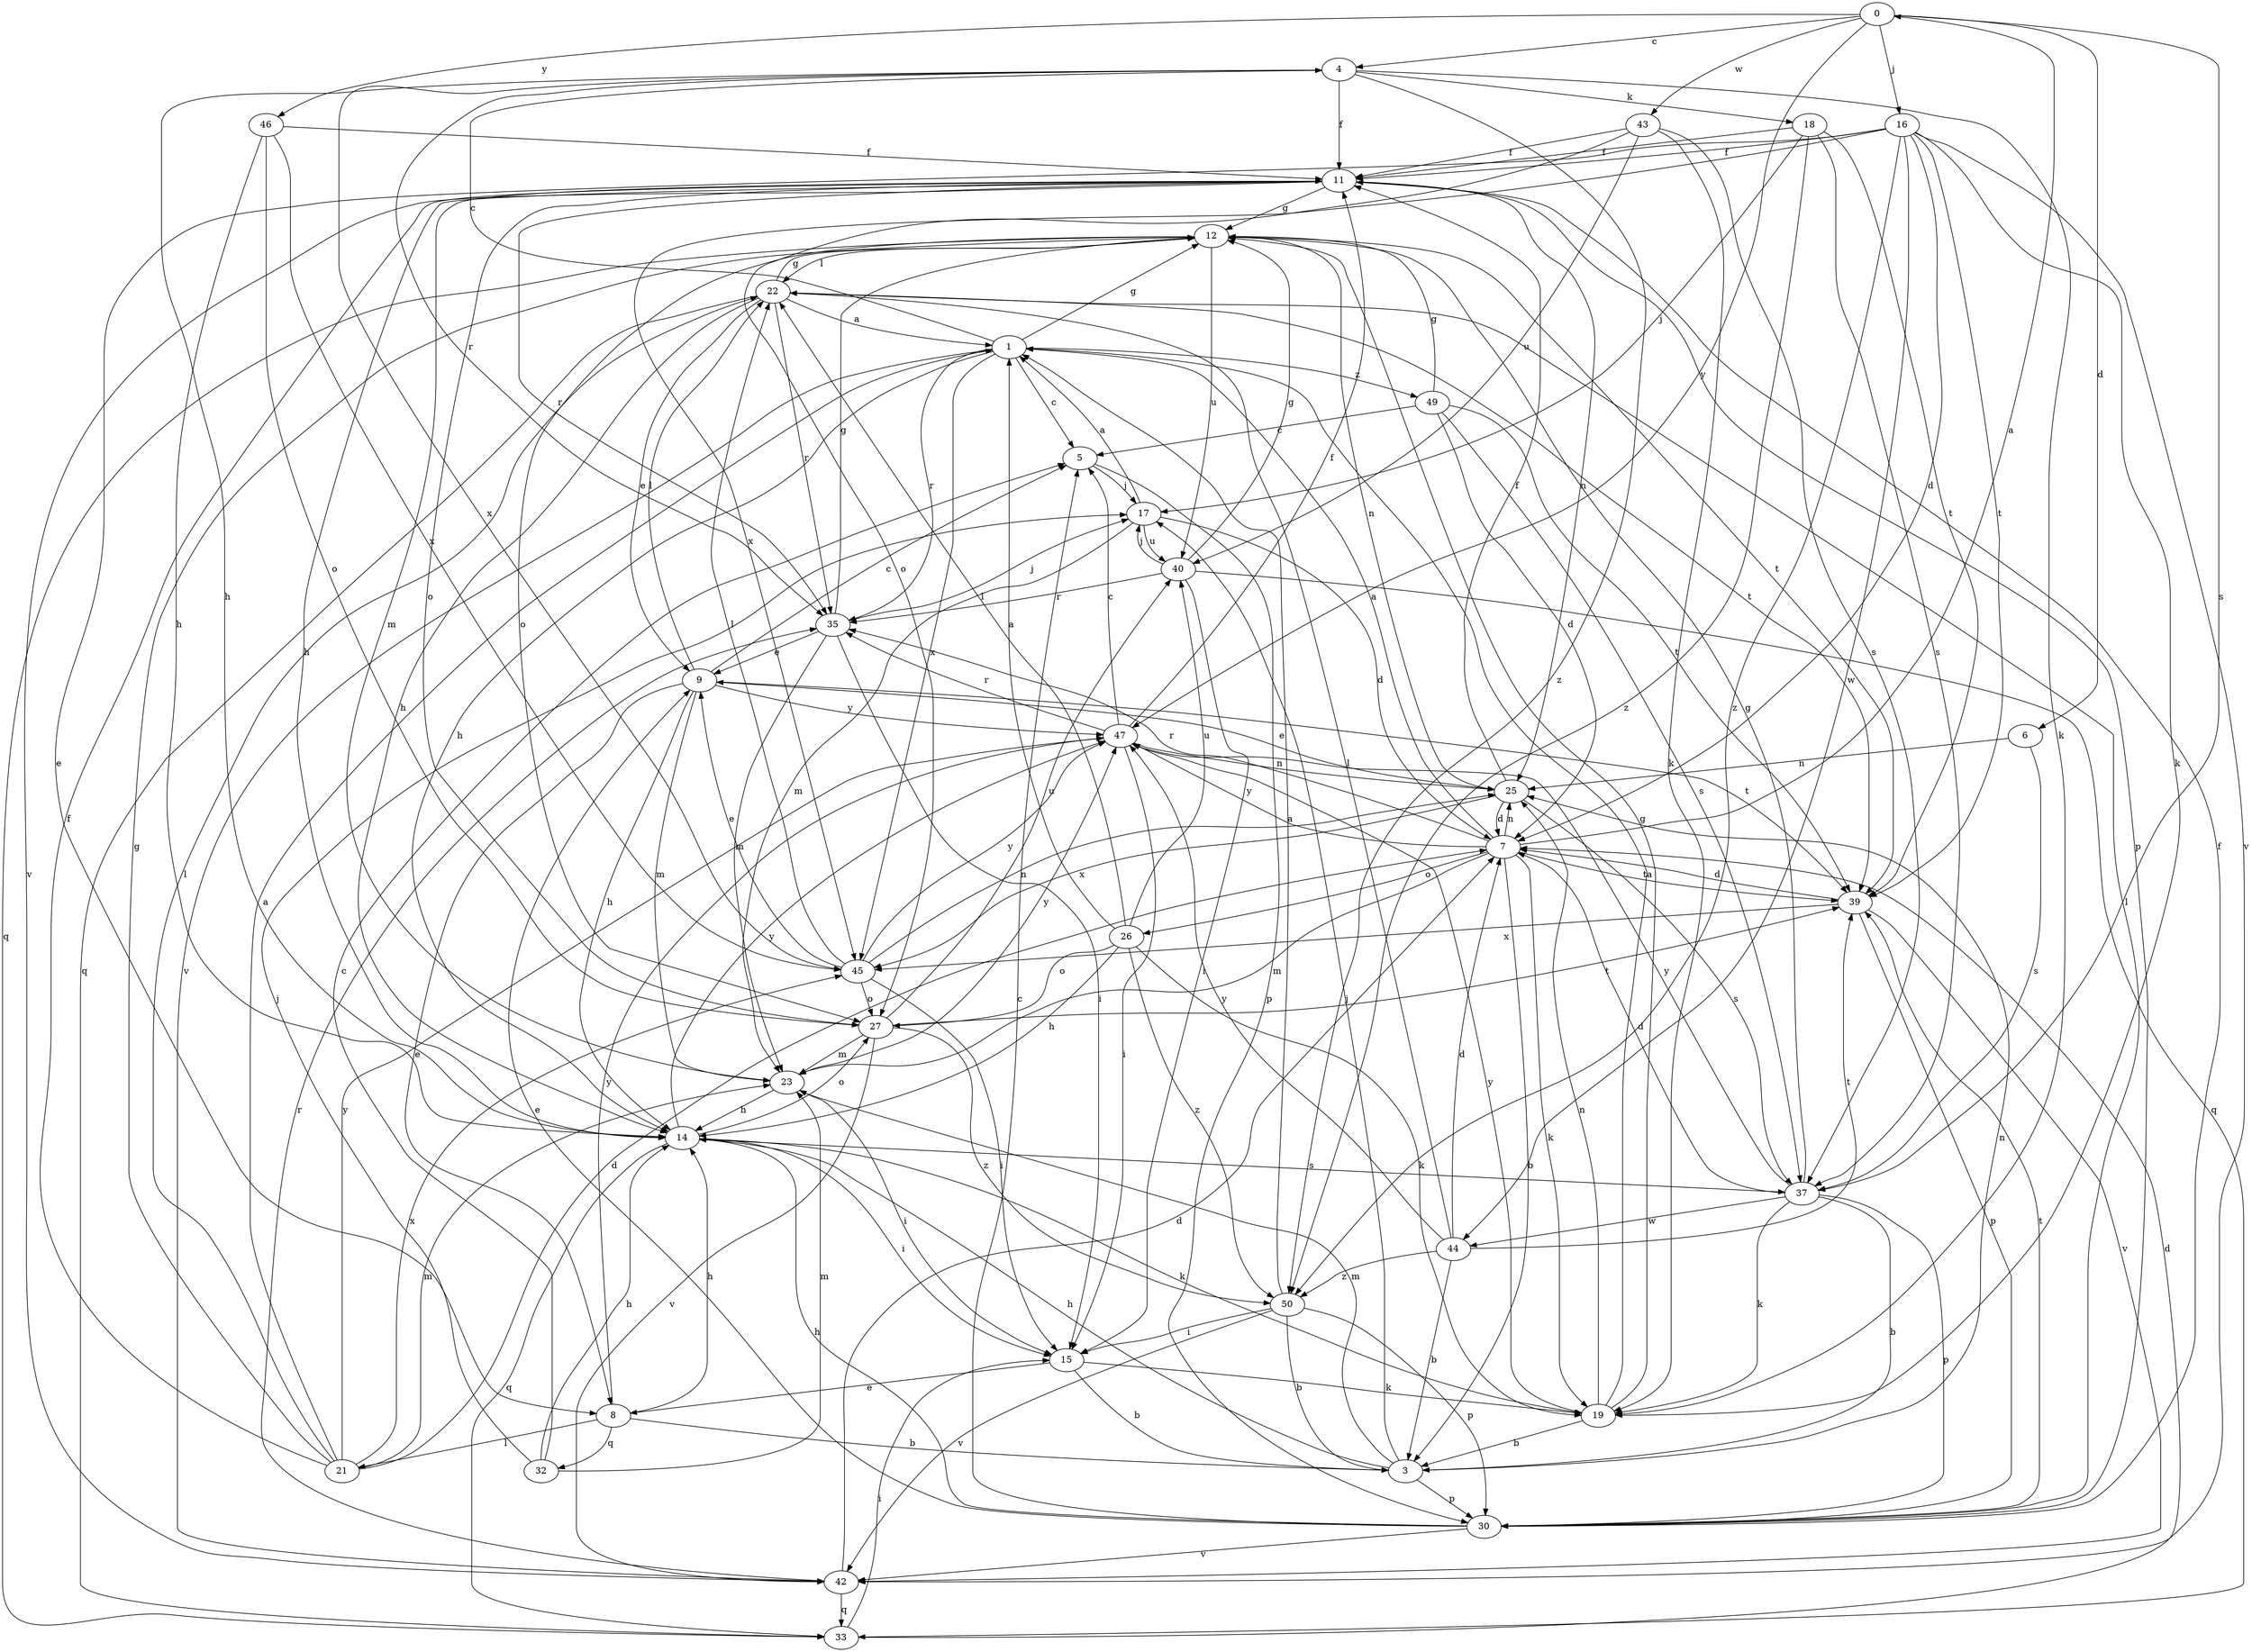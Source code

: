 strict digraph  {
0;
1;
3;
4;
5;
6;
7;
8;
9;
11;
12;
14;
15;
16;
17;
18;
19;
21;
22;
23;
25;
26;
27;
30;
32;
33;
35;
37;
39;
40;
42;
43;
44;
45;
46;
47;
49;
50;
0 -> 4  [label=c];
0 -> 6  [label=d];
0 -> 16  [label=j];
0 -> 37  [label=s];
0 -> 43  [label=w];
0 -> 46  [label=y];
0 -> 47  [label=y];
1 -> 4  [label=c];
1 -> 5  [label=c];
1 -> 12  [label=g];
1 -> 14  [label=h];
1 -> 35  [label=r];
1 -> 42  [label=v];
1 -> 45  [label=x];
1 -> 49  [label=z];
3 -> 14  [label=h];
3 -> 17  [label=j];
3 -> 23  [label=m];
3 -> 25  [label=n];
3 -> 30  [label=p];
4 -> 11  [label=f];
4 -> 14  [label=h];
4 -> 18  [label=k];
4 -> 19  [label=k];
4 -> 35  [label=r];
4 -> 45  [label=x];
4 -> 50  [label=z];
5 -> 17  [label=j];
5 -> 30  [label=p];
6 -> 25  [label=n];
6 -> 37  [label=s];
7 -> 0  [label=a];
7 -> 1  [label=a];
7 -> 3  [label=b];
7 -> 19  [label=k];
7 -> 23  [label=m];
7 -> 25  [label=n];
7 -> 26  [label=o];
7 -> 35  [label=r];
7 -> 39  [label=t];
7 -> 47  [label=y];
8 -> 3  [label=b];
8 -> 14  [label=h];
8 -> 21  [label=l];
8 -> 32  [label=q];
8 -> 47  [label=y];
9 -> 5  [label=c];
9 -> 8  [label=e];
9 -> 14  [label=h];
9 -> 22  [label=l];
9 -> 23  [label=m];
9 -> 39  [label=t];
9 -> 47  [label=y];
11 -> 12  [label=g];
11 -> 14  [label=h];
11 -> 23  [label=m];
11 -> 25  [label=n];
11 -> 27  [label=o];
11 -> 30  [label=p];
11 -> 35  [label=r];
11 -> 42  [label=v];
12 -> 22  [label=l];
12 -> 25  [label=n];
12 -> 27  [label=o];
12 -> 33  [label=q];
12 -> 39  [label=t];
12 -> 40  [label=u];
14 -> 15  [label=i];
14 -> 19  [label=k];
14 -> 27  [label=o];
14 -> 33  [label=q];
14 -> 37  [label=s];
14 -> 47  [label=y];
15 -> 3  [label=b];
15 -> 8  [label=e];
15 -> 19  [label=k];
16 -> 7  [label=d];
16 -> 8  [label=e];
16 -> 11  [label=f];
16 -> 19  [label=k];
16 -> 39  [label=t];
16 -> 42  [label=v];
16 -> 44  [label=w];
16 -> 45  [label=x];
16 -> 50  [label=z];
17 -> 1  [label=a];
17 -> 7  [label=d];
17 -> 23  [label=m];
17 -> 40  [label=u];
18 -> 11  [label=f];
18 -> 17  [label=j];
18 -> 37  [label=s];
18 -> 39  [label=t];
18 -> 50  [label=z];
19 -> 1  [label=a];
19 -> 3  [label=b];
19 -> 12  [label=g];
19 -> 25  [label=n];
19 -> 47  [label=y];
21 -> 1  [label=a];
21 -> 7  [label=d];
21 -> 11  [label=f];
21 -> 12  [label=g];
21 -> 22  [label=l];
21 -> 23  [label=m];
21 -> 45  [label=x];
21 -> 47  [label=y];
22 -> 1  [label=a];
22 -> 9  [label=e];
22 -> 12  [label=g];
22 -> 14  [label=h];
22 -> 33  [label=q];
22 -> 35  [label=r];
22 -> 39  [label=t];
23 -> 14  [label=h];
23 -> 15  [label=i];
23 -> 47  [label=y];
25 -> 7  [label=d];
25 -> 9  [label=e];
25 -> 11  [label=f];
25 -> 37  [label=s];
25 -> 45  [label=x];
26 -> 1  [label=a];
26 -> 14  [label=h];
26 -> 19  [label=k];
26 -> 22  [label=l];
26 -> 27  [label=o];
26 -> 40  [label=u];
26 -> 50  [label=z];
27 -> 23  [label=m];
27 -> 39  [label=t];
27 -> 40  [label=u];
27 -> 42  [label=v];
27 -> 50  [label=z];
30 -> 5  [label=c];
30 -> 9  [label=e];
30 -> 11  [label=f];
30 -> 14  [label=h];
30 -> 22  [label=l];
30 -> 39  [label=t];
30 -> 42  [label=v];
32 -> 5  [label=c];
32 -> 14  [label=h];
32 -> 17  [label=j];
32 -> 23  [label=m];
33 -> 7  [label=d];
33 -> 15  [label=i];
35 -> 9  [label=e];
35 -> 12  [label=g];
35 -> 15  [label=i];
35 -> 17  [label=j];
35 -> 23  [label=m];
37 -> 3  [label=b];
37 -> 7  [label=d];
37 -> 12  [label=g];
37 -> 19  [label=k];
37 -> 30  [label=p];
37 -> 44  [label=w];
37 -> 47  [label=y];
39 -> 7  [label=d];
39 -> 30  [label=p];
39 -> 42  [label=v];
39 -> 45  [label=x];
40 -> 12  [label=g];
40 -> 15  [label=i];
40 -> 17  [label=j];
40 -> 33  [label=q];
40 -> 35  [label=r];
42 -> 7  [label=d];
42 -> 33  [label=q];
42 -> 35  [label=r];
43 -> 11  [label=f];
43 -> 19  [label=k];
43 -> 27  [label=o];
43 -> 37  [label=s];
43 -> 40  [label=u];
44 -> 3  [label=b];
44 -> 7  [label=d];
44 -> 22  [label=l];
44 -> 39  [label=t];
44 -> 47  [label=y];
44 -> 50  [label=z];
45 -> 9  [label=e];
45 -> 15  [label=i];
45 -> 22  [label=l];
45 -> 25  [label=n];
45 -> 27  [label=o];
45 -> 47  [label=y];
46 -> 11  [label=f];
46 -> 14  [label=h];
46 -> 27  [label=o];
46 -> 45  [label=x];
47 -> 5  [label=c];
47 -> 11  [label=f];
47 -> 15  [label=i];
47 -> 25  [label=n];
47 -> 35  [label=r];
49 -> 5  [label=c];
49 -> 7  [label=d];
49 -> 12  [label=g];
49 -> 37  [label=s];
49 -> 39  [label=t];
50 -> 1  [label=a];
50 -> 3  [label=b];
50 -> 15  [label=i];
50 -> 30  [label=p];
50 -> 42  [label=v];
}
